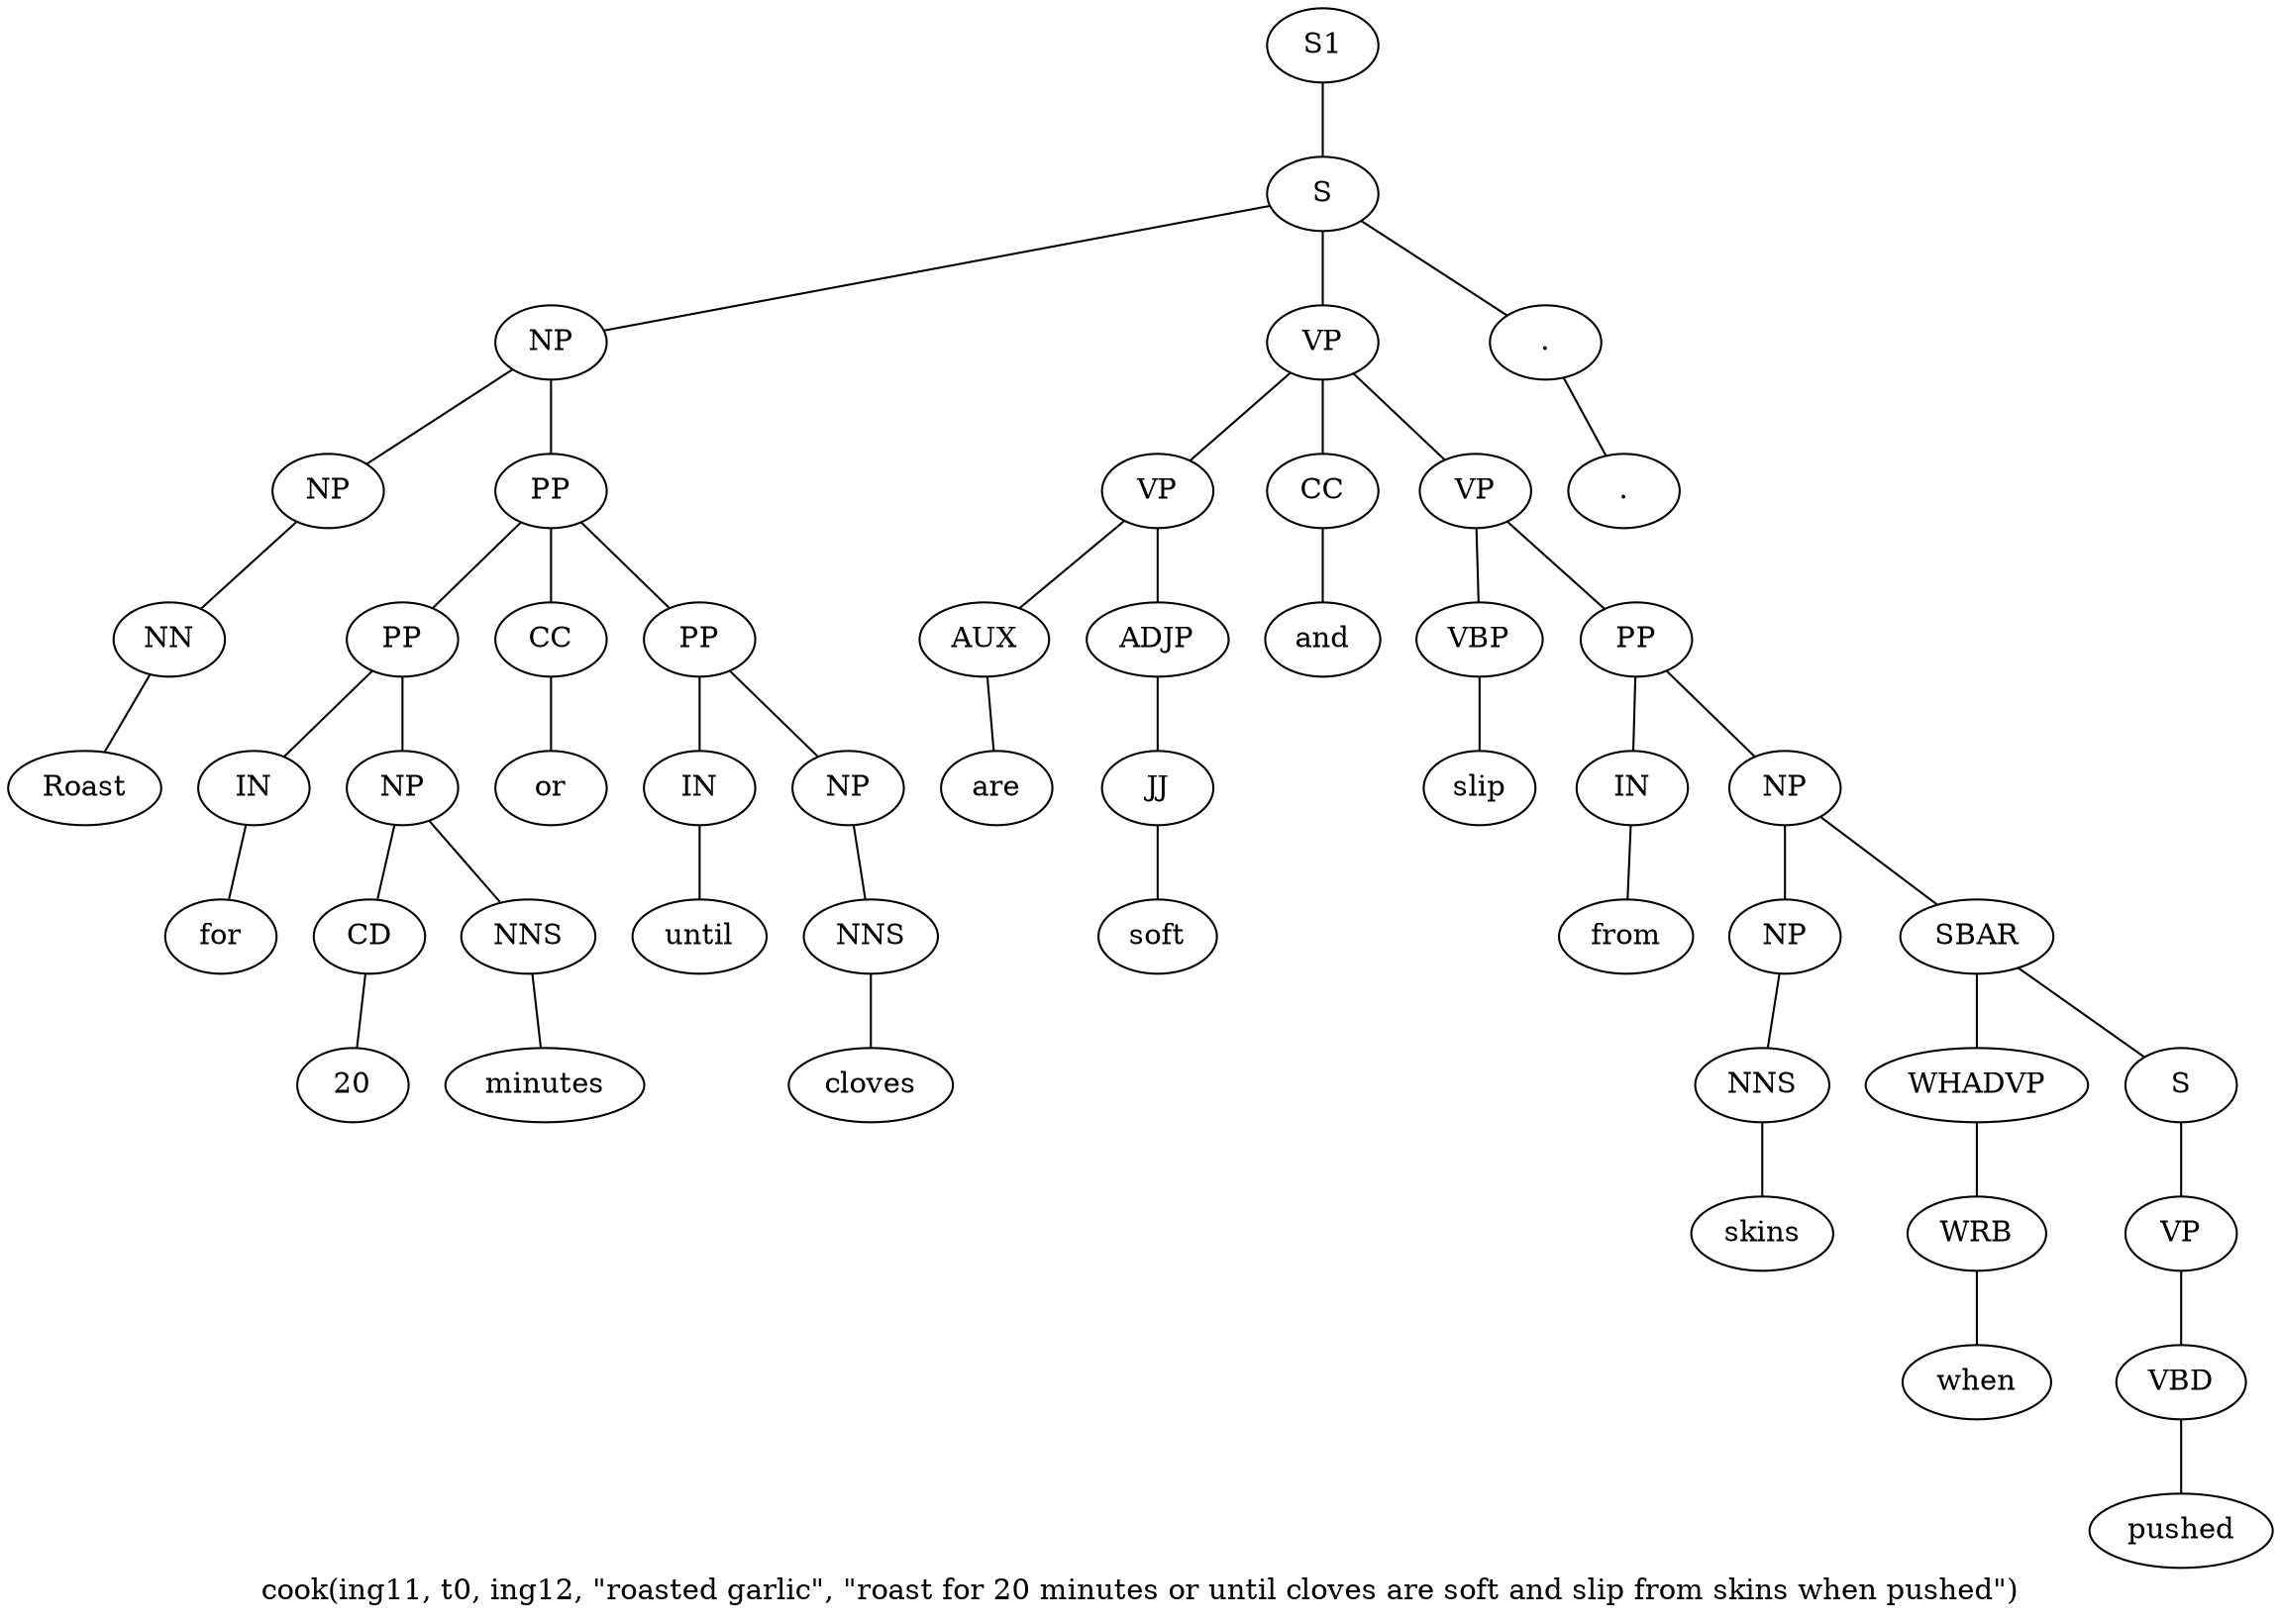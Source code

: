 graph SyntaxGraph {
	label = "cook(ing11, t0, ing12, \"roasted garlic\", \"roast for 20 minutes or until cloves are soft and slip from skins when pushed\")";
	Node0 [label="S1"];
	Node1 [label="S"];
	Node2 [label="NP"];
	Node3 [label="NP"];
	Node4 [label="NN"];
	Node5 [label="Roast"];
	Node6 [label="PP"];
	Node7 [label="PP"];
	Node8 [label="IN"];
	Node9 [label="for"];
	Node10 [label="NP"];
	Node11 [label="CD"];
	Node12 [label="20"];
	Node13 [label="NNS"];
	Node14 [label="minutes"];
	Node15 [label="CC"];
	Node16 [label="or"];
	Node17 [label="PP"];
	Node18 [label="IN"];
	Node19 [label="until"];
	Node20 [label="NP"];
	Node21 [label="NNS"];
	Node22 [label="cloves"];
	Node23 [label="VP"];
	Node24 [label="VP"];
	Node25 [label="AUX"];
	Node26 [label="are"];
	Node27 [label="ADJP"];
	Node28 [label="JJ"];
	Node29 [label="soft"];
	Node30 [label="CC"];
	Node31 [label="and"];
	Node32 [label="VP"];
	Node33 [label="VBP"];
	Node34 [label="slip"];
	Node35 [label="PP"];
	Node36 [label="IN"];
	Node37 [label="from"];
	Node38 [label="NP"];
	Node39 [label="NP"];
	Node40 [label="NNS"];
	Node41 [label="skins"];
	Node42 [label="SBAR"];
	Node43 [label="WHADVP"];
	Node44 [label="WRB"];
	Node45 [label="when"];
	Node46 [label="S"];
	Node47 [label="VP"];
	Node48 [label="VBD"];
	Node49 [label="pushed"];
	Node50 [label="."];
	Node51 [label="."];

	Node0 -- Node1;
	Node1 -- Node2;
	Node1 -- Node23;
	Node1 -- Node50;
	Node2 -- Node3;
	Node2 -- Node6;
	Node3 -- Node4;
	Node4 -- Node5;
	Node6 -- Node7;
	Node6 -- Node15;
	Node6 -- Node17;
	Node7 -- Node8;
	Node7 -- Node10;
	Node8 -- Node9;
	Node10 -- Node11;
	Node10 -- Node13;
	Node11 -- Node12;
	Node13 -- Node14;
	Node15 -- Node16;
	Node17 -- Node18;
	Node17 -- Node20;
	Node18 -- Node19;
	Node20 -- Node21;
	Node21 -- Node22;
	Node23 -- Node24;
	Node23 -- Node30;
	Node23 -- Node32;
	Node24 -- Node25;
	Node24 -- Node27;
	Node25 -- Node26;
	Node27 -- Node28;
	Node28 -- Node29;
	Node30 -- Node31;
	Node32 -- Node33;
	Node32 -- Node35;
	Node33 -- Node34;
	Node35 -- Node36;
	Node35 -- Node38;
	Node36 -- Node37;
	Node38 -- Node39;
	Node38 -- Node42;
	Node39 -- Node40;
	Node40 -- Node41;
	Node42 -- Node43;
	Node42 -- Node46;
	Node43 -- Node44;
	Node44 -- Node45;
	Node46 -- Node47;
	Node47 -- Node48;
	Node48 -- Node49;
	Node50 -- Node51;
}